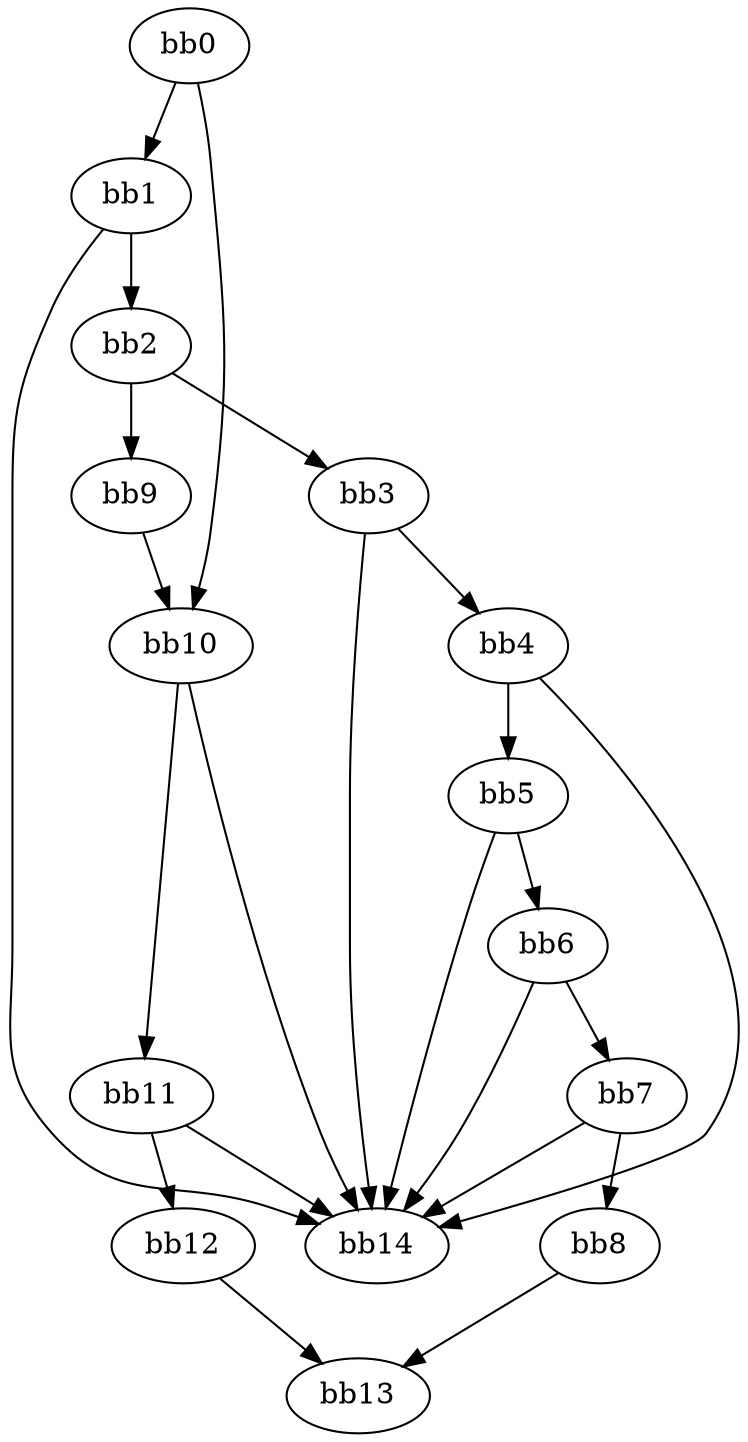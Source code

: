 digraph {
    0 [ label = "bb0\l" ]
    1 [ label = "bb1\l" ]
    2 [ label = "bb2\l" ]
    3 [ label = "bb3\l" ]
    4 [ label = "bb4\l" ]
    5 [ label = "bb5\l" ]
    6 [ label = "bb6\l" ]
    7 [ label = "bb7\l" ]
    8 [ label = "bb8\l" ]
    9 [ label = "bb9\l" ]
    10 [ label = "bb10\l" ]
    11 [ label = "bb11\l" ]
    12 [ label = "bb12\l" ]
    13 [ label = "bb13\l" ]
    14 [ label = "bb14\l" ]
    0 -> 1 [ ]
    0 -> 10 [ ]
    1 -> 2 [ ]
    1 -> 14 [ ]
    2 -> 3 [ ]
    2 -> 9 [ ]
    3 -> 4 [ ]
    3 -> 14 [ ]
    4 -> 5 [ ]
    4 -> 14 [ ]
    5 -> 6 [ ]
    5 -> 14 [ ]
    6 -> 7 [ ]
    6 -> 14 [ ]
    7 -> 8 [ ]
    7 -> 14 [ ]
    8 -> 13 [ ]
    9 -> 10 [ ]
    10 -> 11 [ ]
    10 -> 14 [ ]
    11 -> 12 [ ]
    11 -> 14 [ ]
    12 -> 13 [ ]
}

